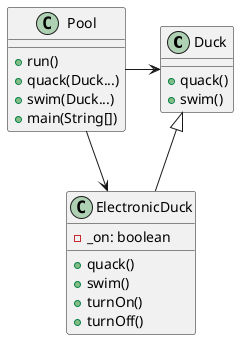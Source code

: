 @startuml lsp
class Duck {
  +quack()
  +swim()
}

class ElectronicDuck {
  -_on: boolean
  +quack()
  +swim()
  +turnOn()
  +turnOff()
}

class Pool {
  +run()
  +quack(Duck...)
  +swim(Duck...)
  +main(String[])
}

Duck <|-- ElectronicDuck
Pool -> Duck
Pool -> ElectronicDuck
@enduml
